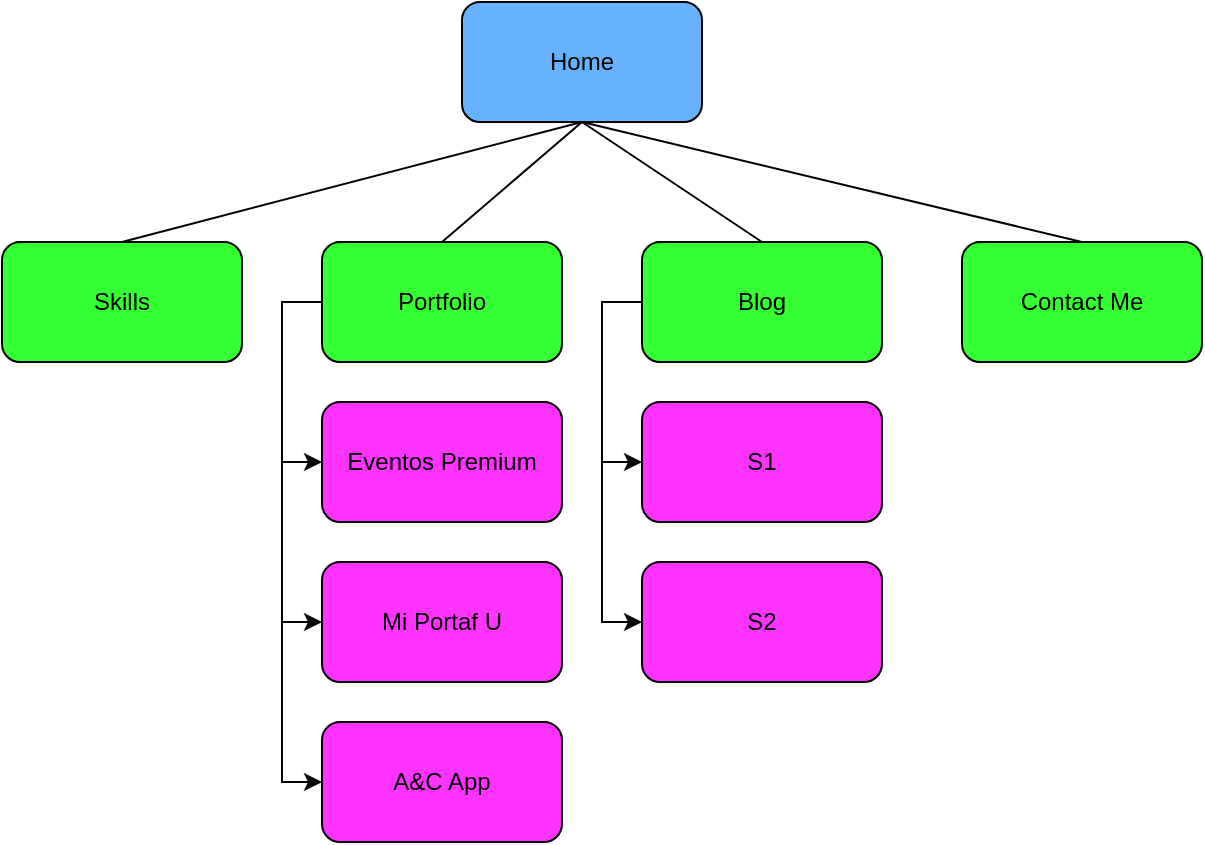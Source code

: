 <mxfile version="25.0.3">
  <diagram id="C5RBs43oDa-KdzZeNtuy" name="Page-1">
    <mxGraphModel dx="792" dy="1097" grid="1" gridSize="10" guides="1" tooltips="1" connect="1" arrows="1" fold="1" page="1" pageScale="1" pageWidth="827" pageHeight="1169" math="0" shadow="0">
      <root>
        <mxCell id="WIyWlLk6GJQsqaUBKTNV-0" />
        <mxCell id="WIyWlLk6GJQsqaUBKTNV-1" parent="WIyWlLk6GJQsqaUBKTNV-0" />
        <mxCell id="KUqJQctToQfrZSQbGojt-0" value="Home" style="rounded=1;whiteSpace=wrap;html=1;fillColor=#66B2FF;" vertex="1" parent="WIyWlLk6GJQsqaUBKTNV-1">
          <mxGeometry x="400" y="100" width="120" height="60" as="geometry" />
        </mxCell>
        <mxCell id="KUqJQctToQfrZSQbGojt-19" style="edgeStyle=orthogonalEdgeStyle;rounded=0;orthogonalLoop=1;jettySize=auto;html=1;exitX=0;exitY=0.5;exitDx=0;exitDy=0;entryX=0;entryY=0.5;entryDx=0;entryDy=0;" edge="1" parent="WIyWlLk6GJQsqaUBKTNV-1" source="KUqJQctToQfrZSQbGojt-1" target="KUqJQctToQfrZSQbGojt-17">
          <mxGeometry relative="1" as="geometry" />
        </mxCell>
        <mxCell id="KUqJQctToQfrZSQbGojt-20" style="edgeStyle=orthogonalEdgeStyle;rounded=0;orthogonalLoop=1;jettySize=auto;html=1;exitX=0;exitY=0.5;exitDx=0;exitDy=0;entryX=0;entryY=0.5;entryDx=0;entryDy=0;" edge="1" parent="WIyWlLk6GJQsqaUBKTNV-1" source="KUqJQctToQfrZSQbGojt-1" target="KUqJQctToQfrZSQbGojt-18">
          <mxGeometry relative="1" as="geometry" />
        </mxCell>
        <mxCell id="KUqJQctToQfrZSQbGojt-1" value="Blog" style="rounded=1;whiteSpace=wrap;html=1;fillColor=#33FF33;" vertex="1" parent="WIyWlLk6GJQsqaUBKTNV-1">
          <mxGeometry x="490" y="220" width="120" height="60" as="geometry" />
        </mxCell>
        <mxCell id="KUqJQctToQfrZSQbGojt-21" style="edgeStyle=orthogonalEdgeStyle;rounded=0;orthogonalLoop=1;jettySize=auto;html=1;exitX=0;exitY=0.5;exitDx=0;exitDy=0;entryX=0;entryY=0.5;entryDx=0;entryDy=0;" edge="1" parent="WIyWlLk6GJQsqaUBKTNV-1" source="KUqJQctToQfrZSQbGojt-2" target="KUqJQctToQfrZSQbGojt-14">
          <mxGeometry relative="1" as="geometry" />
        </mxCell>
        <mxCell id="KUqJQctToQfrZSQbGojt-22" style="edgeStyle=orthogonalEdgeStyle;rounded=0;orthogonalLoop=1;jettySize=auto;html=1;exitX=0;exitY=0.5;exitDx=0;exitDy=0;entryX=0;entryY=0.5;entryDx=0;entryDy=0;" edge="1" parent="WIyWlLk6GJQsqaUBKTNV-1" source="KUqJQctToQfrZSQbGojt-2" target="KUqJQctToQfrZSQbGojt-16">
          <mxGeometry relative="1" as="geometry" />
        </mxCell>
        <mxCell id="KUqJQctToQfrZSQbGojt-23" style="edgeStyle=orthogonalEdgeStyle;rounded=0;orthogonalLoop=1;jettySize=auto;html=1;exitX=0;exitY=0.5;exitDx=0;exitDy=0;entryX=0;entryY=0.5;entryDx=0;entryDy=0;" edge="1" parent="WIyWlLk6GJQsqaUBKTNV-1" source="KUqJQctToQfrZSQbGojt-2" target="KUqJQctToQfrZSQbGojt-15">
          <mxGeometry relative="1" as="geometry" />
        </mxCell>
        <mxCell id="KUqJQctToQfrZSQbGojt-2" value="Portfolio" style="rounded=1;whiteSpace=wrap;html=1;fillColor=#33FF33;" vertex="1" parent="WIyWlLk6GJQsqaUBKTNV-1">
          <mxGeometry x="330" y="220" width="120" height="60" as="geometry" />
        </mxCell>
        <mxCell id="KUqJQctToQfrZSQbGojt-3" value="Skills" style="rounded=1;whiteSpace=wrap;html=1;fillColor=#33FF33;" vertex="1" parent="WIyWlLk6GJQsqaUBKTNV-1">
          <mxGeometry x="170" y="220" width="120" height="60" as="geometry" />
        </mxCell>
        <mxCell id="KUqJQctToQfrZSQbGojt-4" value="Contact Me" style="rounded=1;whiteSpace=wrap;html=1;fillColor=#33FF33;" vertex="1" parent="WIyWlLk6GJQsqaUBKTNV-1">
          <mxGeometry x="650" y="220" width="120" height="60" as="geometry" />
        </mxCell>
        <mxCell id="KUqJQctToQfrZSQbGojt-10" value="" style="endArrow=none;html=1;rounded=0;entryX=0.5;entryY=1;entryDx=0;entryDy=0;exitX=0.5;exitY=0;exitDx=0;exitDy=0;" edge="1" parent="WIyWlLk6GJQsqaUBKTNV-1" source="KUqJQctToQfrZSQbGojt-2" target="KUqJQctToQfrZSQbGojt-0">
          <mxGeometry width="50" height="50" relative="1" as="geometry">
            <mxPoint x="310" y="290" as="sourcePoint" />
            <mxPoint x="360" y="240" as="targetPoint" />
          </mxGeometry>
        </mxCell>
        <mxCell id="KUqJQctToQfrZSQbGojt-11" value="" style="endArrow=none;html=1;rounded=0;entryX=0.5;entryY=1;entryDx=0;entryDy=0;exitX=0.5;exitY=0;exitDx=0;exitDy=0;" edge="1" parent="WIyWlLk6GJQsqaUBKTNV-1" source="KUqJQctToQfrZSQbGojt-3" target="KUqJQctToQfrZSQbGojt-0">
          <mxGeometry width="50" height="50" relative="1" as="geometry">
            <mxPoint x="310" y="290" as="sourcePoint" />
            <mxPoint x="360" y="240" as="targetPoint" />
          </mxGeometry>
        </mxCell>
        <mxCell id="KUqJQctToQfrZSQbGojt-12" value="" style="endArrow=none;html=1;rounded=0;entryX=0.5;entryY=1;entryDx=0;entryDy=0;exitX=0.5;exitY=0;exitDx=0;exitDy=0;" edge="1" parent="WIyWlLk6GJQsqaUBKTNV-1" source="KUqJQctToQfrZSQbGojt-1" target="KUqJQctToQfrZSQbGojt-0">
          <mxGeometry width="50" height="50" relative="1" as="geometry">
            <mxPoint x="310" y="290" as="sourcePoint" />
            <mxPoint x="360" y="240" as="targetPoint" />
          </mxGeometry>
        </mxCell>
        <mxCell id="KUqJQctToQfrZSQbGojt-13" value="" style="endArrow=none;html=1;rounded=0;entryX=0.5;entryY=1;entryDx=0;entryDy=0;exitX=0.5;exitY=0;exitDx=0;exitDy=0;" edge="1" parent="WIyWlLk6GJQsqaUBKTNV-1" source="KUqJQctToQfrZSQbGojt-4" target="KUqJQctToQfrZSQbGojt-0">
          <mxGeometry width="50" height="50" relative="1" as="geometry">
            <mxPoint x="310" y="290" as="sourcePoint" />
            <mxPoint x="360" y="240" as="targetPoint" />
          </mxGeometry>
        </mxCell>
        <mxCell id="KUqJQctToQfrZSQbGojt-14" value="Eventos Premium" style="rounded=1;whiteSpace=wrap;html=1;fillColor=#FF33FF;" vertex="1" parent="WIyWlLk6GJQsqaUBKTNV-1">
          <mxGeometry x="330" y="300" width="120" height="60" as="geometry" />
        </mxCell>
        <mxCell id="KUqJQctToQfrZSQbGojt-15" value="A&amp;amp;C App" style="rounded=1;whiteSpace=wrap;html=1;fillColor=#FF33FF;" vertex="1" parent="WIyWlLk6GJQsqaUBKTNV-1">
          <mxGeometry x="330" y="460" width="120" height="60" as="geometry" />
        </mxCell>
        <mxCell id="KUqJQctToQfrZSQbGojt-16" value="Mi Portaf U" style="rounded=1;whiteSpace=wrap;html=1;fillColor=#FF33FF;" vertex="1" parent="WIyWlLk6GJQsqaUBKTNV-1">
          <mxGeometry x="330" y="380" width="120" height="60" as="geometry" />
        </mxCell>
        <mxCell id="KUqJQctToQfrZSQbGojt-17" value="S2" style="rounded=1;whiteSpace=wrap;html=1;fillColor=#FF33FF;" vertex="1" parent="WIyWlLk6GJQsqaUBKTNV-1">
          <mxGeometry x="490" y="380" width="120" height="60" as="geometry" />
        </mxCell>
        <mxCell id="KUqJQctToQfrZSQbGojt-18" value="S1" style="rounded=1;whiteSpace=wrap;html=1;fillColor=#FF33FF;" vertex="1" parent="WIyWlLk6GJQsqaUBKTNV-1">
          <mxGeometry x="490" y="300" width="120" height="60" as="geometry" />
        </mxCell>
      </root>
    </mxGraphModel>
  </diagram>
</mxfile>
